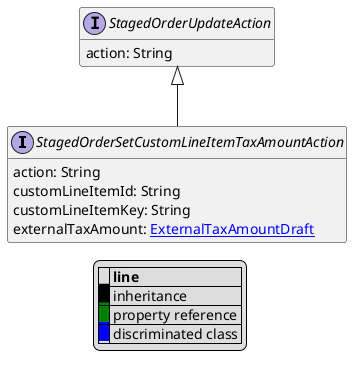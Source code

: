 @startuml

hide empty fields
hide empty methods
legend
|= |= line |
|<back:black>   </back>| inheritance |
|<back:green>   </back>| property reference |
|<back:blue>   </back>| discriminated class |
endlegend
interface StagedOrderSetCustomLineItemTaxAmountAction [[StagedOrderSetCustomLineItemTaxAmountAction.svg]] extends StagedOrderUpdateAction {
    action: String
    customLineItemId: String
    customLineItemKey: String
    externalTaxAmount: [[ExternalTaxAmountDraft.svg ExternalTaxAmountDraft]]
}
interface StagedOrderUpdateAction [[StagedOrderUpdateAction.svg]]  {
    action: String
}





@enduml
